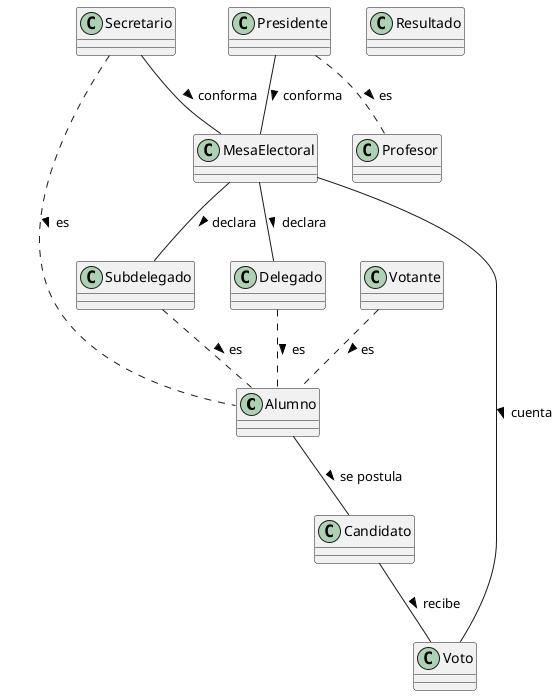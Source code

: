 @startuml
class Alumno {
}

class Candidato {
}

class Votante {
}

class MesaElectoral {
}

class Profesor {
}

class Secretario {
}

class Presidente {
}

class Resultado {
}

class Delegado {
}

class Subdelegado {
}

class Voto {
}

Alumno -- Candidato: se postula >
Votante .. Alumno: es >
Secretario .. Alumno: es >
Delegado .. Alumno: es >
Subdelegado .. Alumno: es >
Presidente .. Profesor: es >
Candidato -- Voto: recibe >
Presidente -- MesaElectoral: conforma >
Secretario -- MesaElectoral: conforma  >
MesaElectoral -- Voto: cuenta >
MesaElectoral -- Delegado: declara >
MesaElectoral -- Subdelegado: declara >
@enduml
